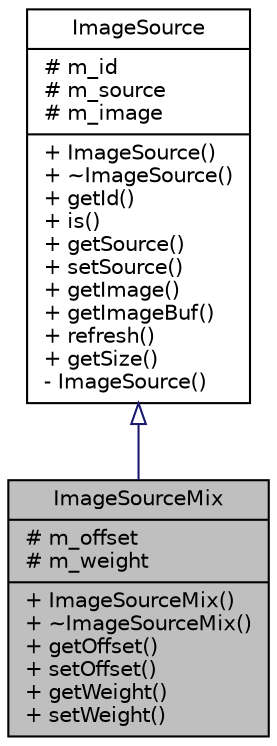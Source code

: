 digraph G
{
  edge [fontname="Helvetica",fontsize="10",labelfontname="Helvetica",labelfontsize="10"];
  node [fontname="Helvetica",fontsize="10",shape=record];
  Node1 [label="{ImageSourceMix\n|# m_offset\l# m_weight\l|+ ImageSourceMix()\l+ ~ImageSourceMix()\l+ getOffset()\l+ setOffset()\l+ getWeight()\l+ setWeight()\l}",height=0.2,width=0.4,color="black", fillcolor="grey75", style="filled" fontcolor="black"];
  Node2 -> Node1 [dir=back,color="midnightblue",fontsize="10",style="solid",arrowtail="empty",fontname="Helvetica"];
  Node2 [label="{ImageSource\n|# m_id\l# m_source\l# m_image\l|+ ImageSource()\l+ ~ImageSource()\l+ getId()\l+ is()\l+ getSource()\l+ setSource()\l+ getImage()\l+ getImageBuf()\l+ refresh()\l+ getSize()\l- ImageSource()\l}",height=0.2,width=0.4,color="black", fillcolor="white", style="filled",URL="$d2/df2/classImageSource.html",tooltip="class for source of image"];
}
